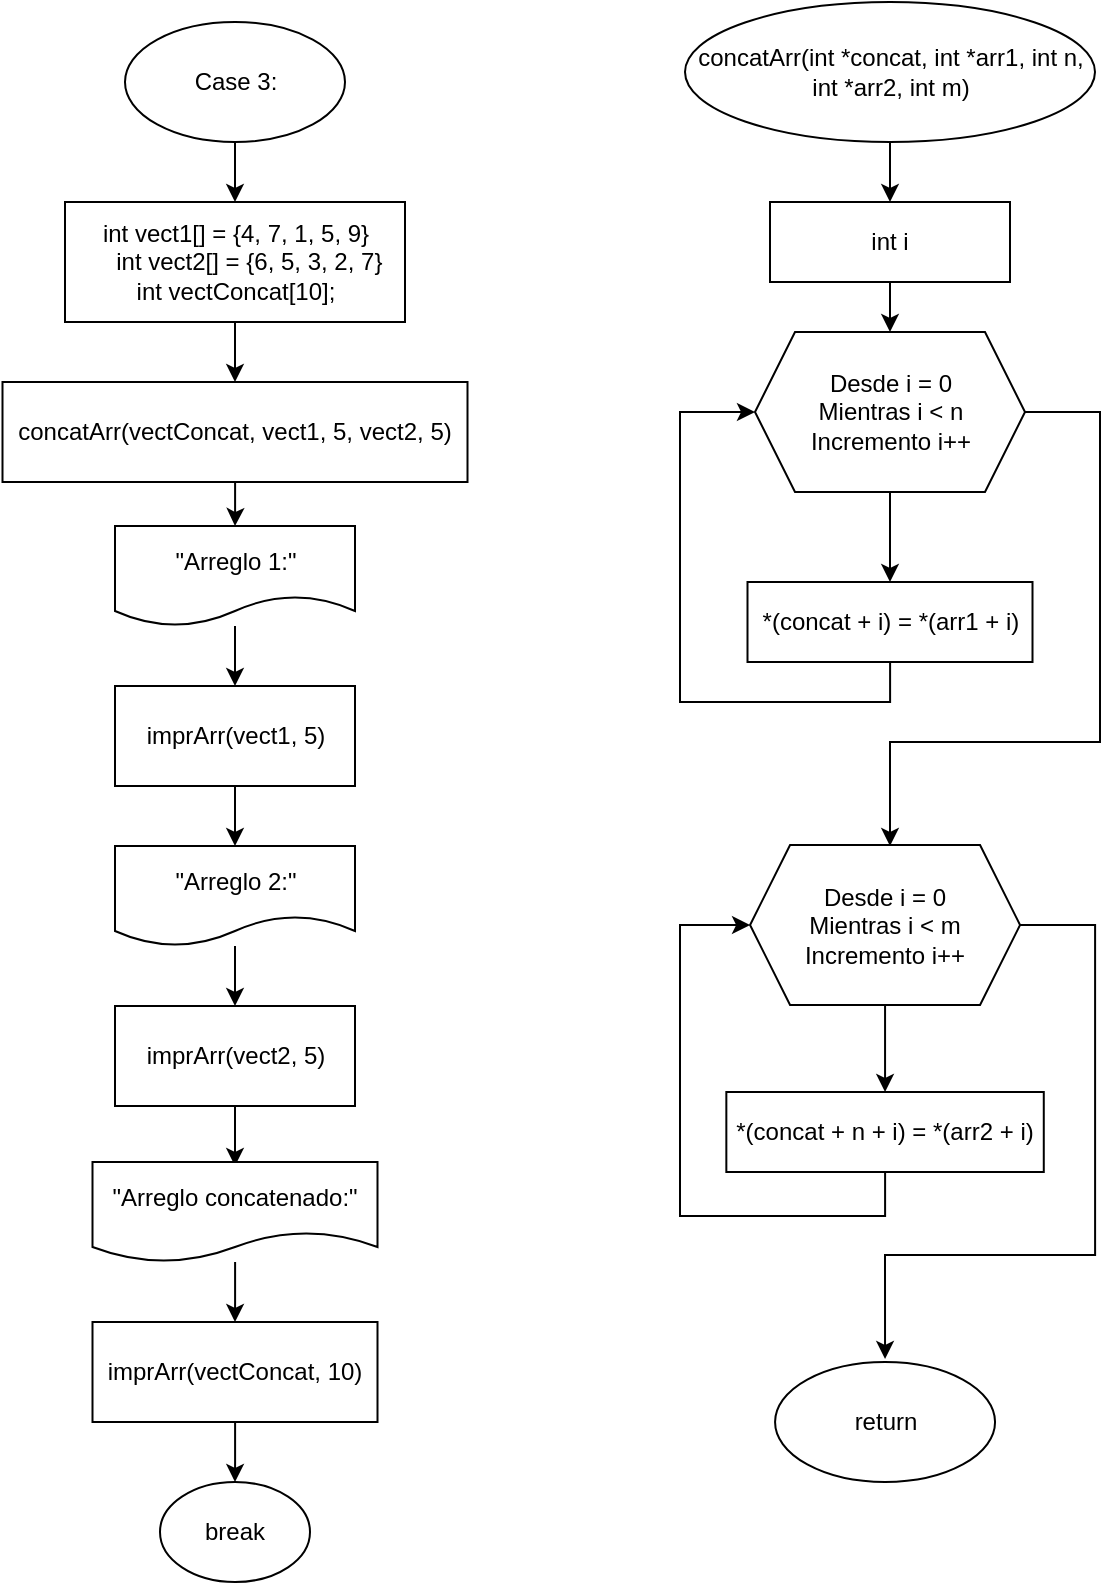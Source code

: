 <mxfile version="22.0.0" type="device">
  <diagram name="Página-1" id="5vkWipXI4Jd7R3DipBLy">
    <mxGraphModel dx="989" dy="553" grid="1" gridSize="10" guides="1" tooltips="1" connect="1" arrows="1" fold="1" page="1" pageScale="1" pageWidth="827" pageHeight="1169" math="0" shadow="0">
      <root>
        <mxCell id="0" />
        <mxCell id="1" parent="0" />
        <mxCell id="yecwBfwort3IGkdsRdy6-18" style="edgeStyle=orthogonalEdgeStyle;rounded=0;orthogonalLoop=1;jettySize=auto;html=1;entryX=0.5;entryY=0;entryDx=0;entryDy=0;" edge="1" parent="1" source="yecwBfwort3IGkdsRdy6-1" target="yecwBfwort3IGkdsRdy6-16">
          <mxGeometry relative="1" as="geometry" />
        </mxCell>
        <mxCell id="yecwBfwort3IGkdsRdy6-1" value="Case 3:" style="ellipse;whiteSpace=wrap;html=1;" vertex="1" parent="1">
          <mxGeometry x="162.5" y="50" width="110" height="60" as="geometry" />
        </mxCell>
        <mxCell id="yecwBfwort3IGkdsRdy6-21" style="edgeStyle=orthogonalEdgeStyle;rounded=0;orthogonalLoop=1;jettySize=auto;html=1;entryX=0.5;entryY=0;entryDx=0;entryDy=0;" edge="1" parent="1" source="yecwBfwort3IGkdsRdy6-2" target="yecwBfwort3IGkdsRdy6-19">
          <mxGeometry relative="1" as="geometry" />
        </mxCell>
        <mxCell id="yecwBfwort3IGkdsRdy6-2" value="concatArr(int *concat, int *arr1, int n, int *arr2, int m)" style="ellipse;whiteSpace=wrap;html=1;" vertex="1" parent="1">
          <mxGeometry x="442.5" y="40" width="205" height="70" as="geometry" />
        </mxCell>
        <mxCell id="yecwBfwort3IGkdsRdy6-10" style="edgeStyle=orthogonalEdgeStyle;rounded=0;orthogonalLoop=1;jettySize=auto;html=1;entryX=0.5;entryY=0;entryDx=0;entryDy=0;" edge="1" parent="1" source="yecwBfwort3IGkdsRdy6-3" target="yecwBfwort3IGkdsRdy6-6">
          <mxGeometry relative="1" as="geometry" />
        </mxCell>
        <mxCell id="yecwBfwort3IGkdsRdy6-3" value="concatArr(vectConcat, vect1, 5, vect2, 5)" style="rounded=0;whiteSpace=wrap;html=1;" vertex="1" parent="1">
          <mxGeometry x="101.25" y="230" width="232.5" height="50" as="geometry" />
        </mxCell>
        <mxCell id="yecwBfwort3IGkdsRdy6-11" style="edgeStyle=orthogonalEdgeStyle;rounded=0;orthogonalLoop=1;jettySize=auto;html=1;entryX=0.5;entryY=0;entryDx=0;entryDy=0;" edge="1" parent="1" source="yecwBfwort3IGkdsRdy6-6" target="yecwBfwort3IGkdsRdy6-7">
          <mxGeometry relative="1" as="geometry" />
        </mxCell>
        <mxCell id="yecwBfwort3IGkdsRdy6-6" value="&quot;Arreglo 1:&quot;" style="shape=document;whiteSpace=wrap;html=1;boundedLbl=1;" vertex="1" parent="1">
          <mxGeometry x="157.5" y="302" width="120" height="50" as="geometry" />
        </mxCell>
        <mxCell id="yecwBfwort3IGkdsRdy6-12" style="edgeStyle=orthogonalEdgeStyle;rounded=0;orthogonalLoop=1;jettySize=auto;html=1;entryX=0.5;entryY=0;entryDx=0;entryDy=0;" edge="1" parent="1" source="yecwBfwort3IGkdsRdy6-7">
          <mxGeometry relative="1" as="geometry">
            <mxPoint x="217.5" y="462" as="targetPoint" />
          </mxGeometry>
        </mxCell>
        <mxCell id="yecwBfwort3IGkdsRdy6-7" value="imprArr(vect1, 5)" style="rounded=0;whiteSpace=wrap;html=1;" vertex="1" parent="1">
          <mxGeometry x="157.5" y="382" width="120" height="50" as="geometry" />
        </mxCell>
        <mxCell id="yecwBfwort3IGkdsRdy6-13" value="break" style="ellipse;whiteSpace=wrap;html=1;" vertex="1" parent="1">
          <mxGeometry x="180" y="780" width="75" height="50" as="geometry" />
        </mxCell>
        <mxCell id="yecwBfwort3IGkdsRdy6-17" style="edgeStyle=orthogonalEdgeStyle;rounded=0;orthogonalLoop=1;jettySize=auto;html=1;entryX=0.5;entryY=0;entryDx=0;entryDy=0;" edge="1" parent="1" source="yecwBfwort3IGkdsRdy6-16" target="yecwBfwort3IGkdsRdy6-3">
          <mxGeometry relative="1" as="geometry" />
        </mxCell>
        <mxCell id="yecwBfwort3IGkdsRdy6-16" value="&lt;div&gt;int vect1[] = {4, 7, 1, 5, 9}&lt;/div&gt;&lt;div&gt;&amp;nbsp; &amp;nbsp; int vect2[] = {6, 5, 3, 2, 7}&lt;/div&gt;&lt;div&gt;int vectConcat[10];&lt;br&gt;&lt;/div&gt;" style="rounded=0;whiteSpace=wrap;html=1;" vertex="1" parent="1">
          <mxGeometry x="132.5" y="140" width="170" height="60" as="geometry" />
        </mxCell>
        <mxCell id="yecwBfwort3IGkdsRdy6-23" style="edgeStyle=orthogonalEdgeStyle;rounded=0;orthogonalLoop=1;jettySize=auto;html=1;entryX=0.5;entryY=0;entryDx=0;entryDy=0;" edge="1" parent="1" source="yecwBfwort3IGkdsRdy6-19" target="yecwBfwort3IGkdsRdy6-22">
          <mxGeometry relative="1" as="geometry" />
        </mxCell>
        <mxCell id="yecwBfwort3IGkdsRdy6-19" value="int i" style="rounded=0;whiteSpace=wrap;html=1;" vertex="1" parent="1">
          <mxGeometry x="485" y="140" width="120" height="40" as="geometry" />
        </mxCell>
        <mxCell id="yecwBfwort3IGkdsRdy6-25" style="edgeStyle=orthogonalEdgeStyle;rounded=0;orthogonalLoop=1;jettySize=auto;html=1;entryX=0.5;entryY=0;entryDx=0;entryDy=0;" edge="1" parent="1" source="yecwBfwort3IGkdsRdy6-22" target="yecwBfwort3IGkdsRdy6-24">
          <mxGeometry relative="1" as="geometry" />
        </mxCell>
        <mxCell id="yecwBfwort3IGkdsRdy6-28" style="edgeStyle=orthogonalEdgeStyle;rounded=0;orthogonalLoop=1;jettySize=auto;html=1;entryX=0.5;entryY=0;entryDx=0;entryDy=0;" edge="1" parent="1" source="yecwBfwort3IGkdsRdy6-22">
          <mxGeometry relative="1" as="geometry">
            <mxPoint x="545.0" y="462" as="targetPoint" />
            <Array as="points">
              <mxPoint x="650" y="245" />
              <mxPoint x="650" y="410" />
              <mxPoint x="545" y="410" />
            </Array>
          </mxGeometry>
        </mxCell>
        <mxCell id="yecwBfwort3IGkdsRdy6-22" value="Desde i = 0&lt;br&gt;Mientras i &amp;lt; n&lt;br&gt;Incremento i++" style="shape=hexagon;perimeter=hexagonPerimeter2;whiteSpace=wrap;html=1;fixedSize=1;" vertex="1" parent="1">
          <mxGeometry x="477.5" y="205" width="135" height="80" as="geometry" />
        </mxCell>
        <mxCell id="yecwBfwort3IGkdsRdy6-26" style="edgeStyle=orthogonalEdgeStyle;rounded=0;orthogonalLoop=1;jettySize=auto;html=1;entryX=0;entryY=0.5;entryDx=0;entryDy=0;" edge="1" parent="1" source="yecwBfwort3IGkdsRdy6-24" target="yecwBfwort3IGkdsRdy6-22">
          <mxGeometry relative="1" as="geometry">
            <Array as="points">
              <mxPoint x="545" y="390" />
              <mxPoint x="440" y="390" />
              <mxPoint x="440" y="245" />
            </Array>
          </mxGeometry>
        </mxCell>
        <mxCell id="yecwBfwort3IGkdsRdy6-24" value="*(concat + i) = *(arr1 + i)" style="rounded=0;whiteSpace=wrap;html=1;" vertex="1" parent="1">
          <mxGeometry x="473.75" y="330" width="142.5" height="40" as="geometry" />
        </mxCell>
        <mxCell id="yecwBfwort3IGkdsRdy6-29" style="edgeStyle=orthogonalEdgeStyle;rounded=0;orthogonalLoop=1;jettySize=auto;html=1;entryX=0.5;entryY=0;entryDx=0;entryDy=0;" edge="1" parent="1" source="yecwBfwort3IGkdsRdy6-30" target="yecwBfwort3IGkdsRdy6-32">
          <mxGeometry relative="1" as="geometry" />
        </mxCell>
        <mxCell id="yecwBfwort3IGkdsRdy6-30" value="&quot;Arreglo 2:&quot;" style="shape=document;whiteSpace=wrap;html=1;boundedLbl=1;" vertex="1" parent="1">
          <mxGeometry x="157.5" y="462" width="120" height="50" as="geometry" />
        </mxCell>
        <mxCell id="yecwBfwort3IGkdsRdy6-31" style="edgeStyle=orthogonalEdgeStyle;rounded=0;orthogonalLoop=1;jettySize=auto;html=1;entryX=0.5;entryY=0;entryDx=0;entryDy=0;" edge="1" parent="1" source="yecwBfwort3IGkdsRdy6-32">
          <mxGeometry relative="1" as="geometry">
            <mxPoint x="217.5" y="622" as="targetPoint" />
          </mxGeometry>
        </mxCell>
        <mxCell id="yecwBfwort3IGkdsRdy6-32" value="imprArr(vect2, 5)" style="rounded=0;whiteSpace=wrap;html=1;" vertex="1" parent="1">
          <mxGeometry x="157.5" y="542" width="120" height="50" as="geometry" />
        </mxCell>
        <mxCell id="yecwBfwort3IGkdsRdy6-34" style="edgeStyle=orthogonalEdgeStyle;rounded=0;orthogonalLoop=1;jettySize=auto;html=1;entryX=0.5;entryY=0;entryDx=0;entryDy=0;" edge="1" parent="1" source="yecwBfwort3IGkdsRdy6-35" target="yecwBfwort3IGkdsRdy6-37">
          <mxGeometry relative="1" as="geometry" />
        </mxCell>
        <mxCell id="yecwBfwort3IGkdsRdy6-35" value="&quot;Arreglo concatenado:&quot;" style="shape=document;whiteSpace=wrap;html=1;boundedLbl=1;" vertex="1" parent="1">
          <mxGeometry x="146.25" y="620" width="142.5" height="50" as="geometry" />
        </mxCell>
        <mxCell id="yecwBfwort3IGkdsRdy6-36" style="edgeStyle=orthogonalEdgeStyle;rounded=0;orthogonalLoop=1;jettySize=auto;html=1;entryX=0.5;entryY=0;entryDx=0;entryDy=0;" edge="1" parent="1" source="yecwBfwort3IGkdsRdy6-37">
          <mxGeometry relative="1" as="geometry">
            <mxPoint x="217.5" y="780" as="targetPoint" />
          </mxGeometry>
        </mxCell>
        <mxCell id="yecwBfwort3IGkdsRdy6-37" value="imprArr(vectConcat, 10)" style="rounded=0;whiteSpace=wrap;html=1;" vertex="1" parent="1">
          <mxGeometry x="146.25" y="700" width="142.5" height="50" as="geometry" />
        </mxCell>
        <mxCell id="yecwBfwort3IGkdsRdy6-38" value="return" style="ellipse;whiteSpace=wrap;html=1;" vertex="1" parent="1">
          <mxGeometry x="487.53" y="720" width="110" height="60" as="geometry" />
        </mxCell>
        <mxCell id="yecwBfwort3IGkdsRdy6-40" style="edgeStyle=orthogonalEdgeStyle;rounded=0;orthogonalLoop=1;jettySize=auto;html=1;entryX=0.5;entryY=0;entryDx=0;entryDy=0;" edge="1" parent="1" source="yecwBfwort3IGkdsRdy6-42" target="yecwBfwort3IGkdsRdy6-44">
          <mxGeometry relative="1" as="geometry" />
        </mxCell>
        <mxCell id="yecwBfwort3IGkdsRdy6-41" style="edgeStyle=orthogonalEdgeStyle;rounded=0;orthogonalLoop=1;jettySize=auto;html=1;entryX=0.5;entryY=0;entryDx=0;entryDy=0;" edge="1" parent="1" source="yecwBfwort3IGkdsRdy6-42">
          <mxGeometry relative="1" as="geometry">
            <mxPoint x="542.53" y="718.5" as="targetPoint" />
            <Array as="points">
              <mxPoint x="647.53" y="501.5" />
              <mxPoint x="647.53" y="666.5" />
              <mxPoint x="542.53" y="666.5" />
            </Array>
          </mxGeometry>
        </mxCell>
        <mxCell id="yecwBfwort3IGkdsRdy6-42" value="Desde i = 0&lt;br&gt;Mientras i &amp;lt; m&lt;br&gt;Incremento i++" style="shape=hexagon;perimeter=hexagonPerimeter2;whiteSpace=wrap;html=1;fixedSize=1;" vertex="1" parent="1">
          <mxGeometry x="475.03" y="461.5" width="135" height="80" as="geometry" />
        </mxCell>
        <mxCell id="yecwBfwort3IGkdsRdy6-43" style="edgeStyle=orthogonalEdgeStyle;rounded=0;orthogonalLoop=1;jettySize=auto;html=1;entryX=0;entryY=0.5;entryDx=0;entryDy=0;" edge="1" parent="1" source="yecwBfwort3IGkdsRdy6-44" target="yecwBfwort3IGkdsRdy6-42">
          <mxGeometry relative="1" as="geometry">
            <Array as="points">
              <mxPoint x="543" y="647" />
              <mxPoint x="440" y="647" />
              <mxPoint x="440" y="501" />
            </Array>
          </mxGeometry>
        </mxCell>
        <mxCell id="yecwBfwort3IGkdsRdy6-44" value="*(concat + n + i) = *(arr2 + i)" style="rounded=0;whiteSpace=wrap;html=1;" vertex="1" parent="1">
          <mxGeometry x="463.17" y="585" width="158.72" height="40" as="geometry" />
        </mxCell>
      </root>
    </mxGraphModel>
  </diagram>
</mxfile>
